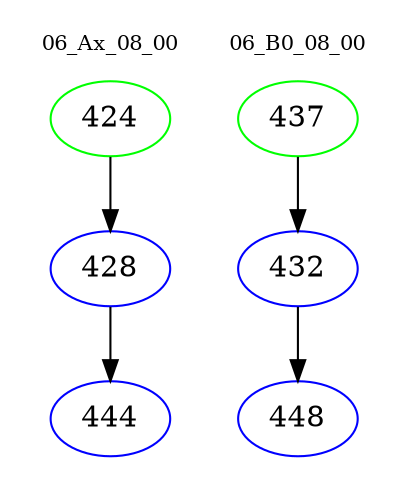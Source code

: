 digraph{
subgraph cluster_0 {
color = white
label = "06_Ax_08_00";
fontsize=10;
T0_424 [label="424", color="green"]
T0_424 -> T0_428 [color="black"]
T0_428 [label="428", color="blue"]
T0_428 -> T0_444 [color="black"]
T0_444 [label="444", color="blue"]
}
subgraph cluster_1 {
color = white
label = "06_B0_08_00";
fontsize=10;
T1_437 [label="437", color="green"]
T1_437 -> T1_432 [color="black"]
T1_432 [label="432", color="blue"]
T1_432 -> T1_448 [color="black"]
T1_448 [label="448", color="blue"]
}
}
